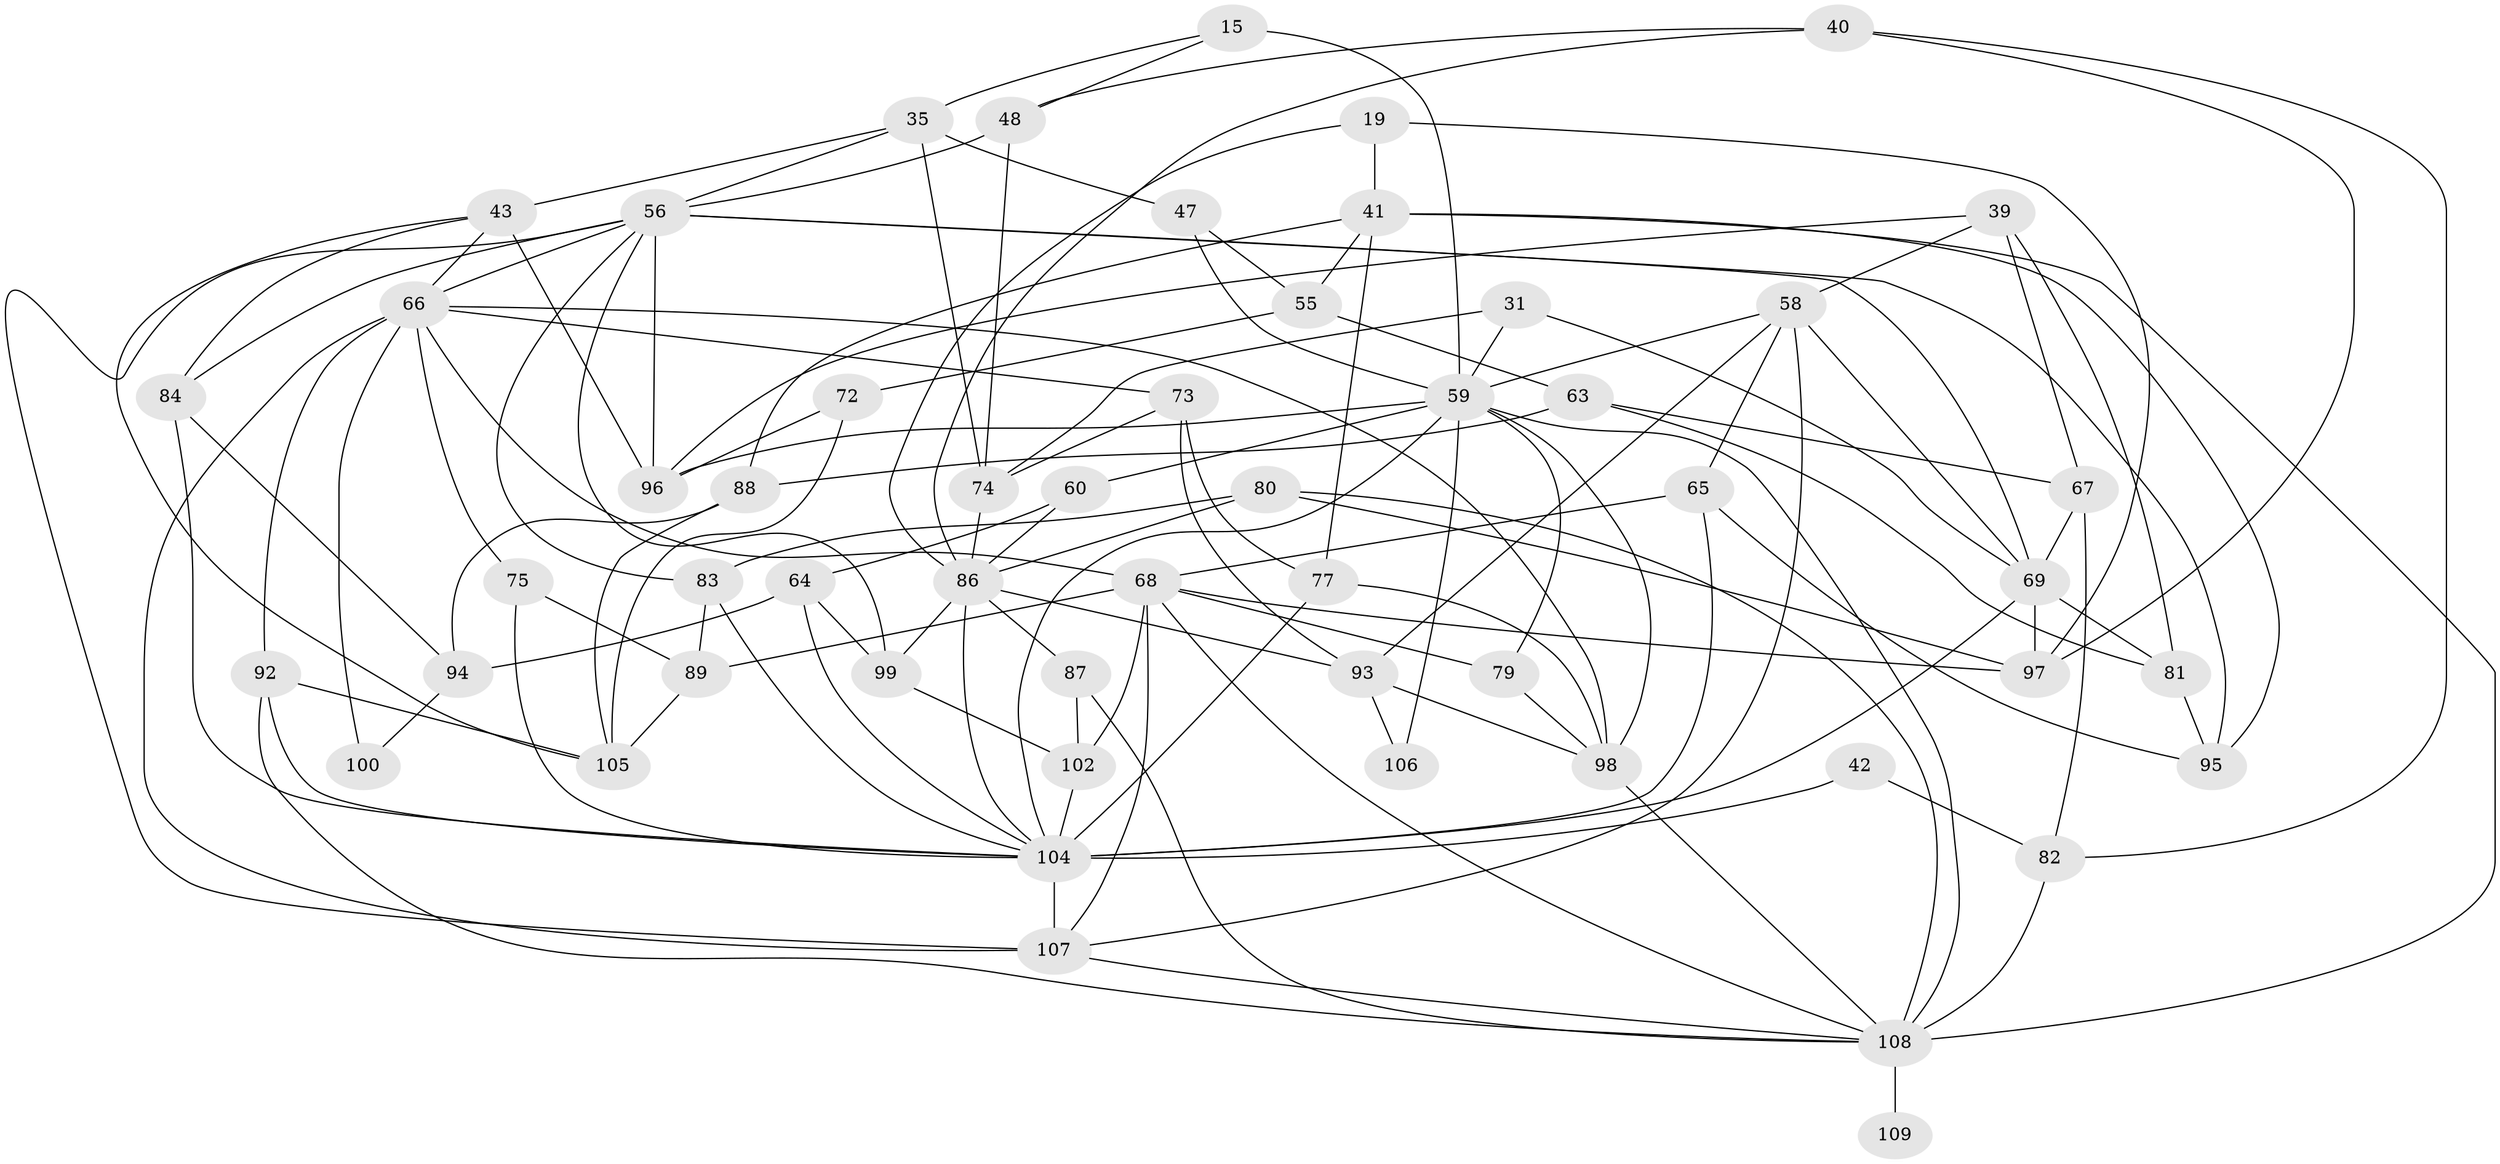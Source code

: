 // original degree distribution, {4: 1.0}
// Generated by graph-tools (version 1.1) at 2025/59/03/09/25 04:59:07]
// undirected, 54 vertices, 129 edges
graph export_dot {
graph [start="1"]
  node [color=gray90,style=filled];
  15;
  19;
  31;
  35 [super="+8"];
  39;
  40;
  41 [super="+38"];
  42;
  43 [super="+20"];
  47;
  48;
  55;
  56 [super="+12+49+30"];
  58 [super="+4+28+44"];
  59 [super="+2+6+34+17"];
  60;
  63;
  64;
  65;
  66 [super="+45+29"];
  67;
  68 [super="+5+54"];
  69 [super="+57"];
  72;
  73;
  74 [super="+27"];
  75;
  77;
  79;
  80;
  81;
  82 [super="+9"];
  83;
  84;
  86 [super="+76"];
  87;
  88;
  89;
  92;
  93 [super="+22"];
  94;
  95;
  96 [super="+11"];
  97 [super="+16"];
  98 [super="+50+53"];
  99;
  100;
  102 [super="+32"];
  104 [super="+36+91+90"];
  105 [super="+52"];
  106;
  107 [super="+61+71+62"];
  108 [super="+101+85+103"];
  109;
  15 -- 48;
  15 -- 35;
  15 -- 59 [weight=2];
  19 -- 97 [weight=2];
  19 -- 86;
  19 -- 41;
  31 -- 74 [weight=2];
  31 -- 59;
  31 -- 69;
  35 -- 47 [weight=2];
  35 -- 74;
  35 -- 56;
  35 -- 43;
  39 -- 67;
  39 -- 81;
  39 -- 58;
  39 -- 96;
  40 -- 48;
  40 -- 82;
  40 -- 97;
  40 -- 86;
  41 -- 88;
  41 -- 95;
  41 -- 55;
  41 -- 108;
  41 -- 77;
  42 -- 82 [weight=2];
  42 -- 104 [weight=2];
  43 -- 96 [weight=2];
  43 -- 66;
  43 -- 105;
  43 -- 84;
  47 -- 55;
  47 -- 59;
  48 -- 74;
  48 -- 56;
  55 -- 72;
  55 -- 63;
  56 -- 83;
  56 -- 66;
  56 -- 99;
  56 -- 69;
  56 -- 107;
  56 -- 96;
  56 -- 84;
  56 -- 95;
  58 -- 69 [weight=2];
  58 -- 65;
  58 -- 59 [weight=3];
  58 -- 93;
  58 -- 107 [weight=2];
  59 -- 60 [weight=2];
  59 -- 79;
  59 -- 98;
  59 -- 106 [weight=2];
  59 -- 96;
  59 -- 104 [weight=3];
  59 -- 108;
  60 -- 64;
  60 -- 86;
  63 -- 81;
  63 -- 67;
  63 -- 88;
  64 -- 99;
  64 -- 94;
  64 -- 104;
  65 -- 68;
  65 -- 95;
  65 -- 104;
  66 -- 100 [weight=3];
  66 -- 98 [weight=2];
  66 -- 68;
  66 -- 73;
  66 -- 75;
  66 -- 92;
  66 -- 107;
  67 -- 69;
  67 -- 82;
  68 -- 89;
  68 -- 102;
  68 -- 97;
  68 -- 79;
  68 -- 107;
  68 -- 108;
  69 -- 81;
  69 -- 97;
  69 -- 104;
  72 -- 105 [weight=2];
  72 -- 96;
  73 -- 77;
  73 -- 93;
  73 -- 74;
  74 -- 86;
  75 -- 89;
  75 -- 104 [weight=2];
  77 -- 98;
  77 -- 104;
  79 -- 98 [weight=2];
  80 -- 108;
  80 -- 83;
  80 -- 97;
  80 -- 86;
  81 -- 95;
  82 -- 108 [weight=2];
  83 -- 89;
  83 -- 104;
  84 -- 94;
  84 -- 104;
  86 -- 99;
  86 -- 104 [weight=2];
  86 -- 87;
  86 -- 93;
  87 -- 108;
  87 -- 102 [weight=2];
  88 -- 94;
  88 -- 105;
  89 -- 105;
  92 -- 105;
  92 -- 104;
  92 -- 108;
  93 -- 106 [weight=2];
  93 -- 98;
  94 -- 100;
  98 -- 108;
  99 -- 102;
  102 -- 104 [weight=4];
  104 -- 107 [weight=4];
  107 -- 108;
  108 -- 109 [weight=4];
}
